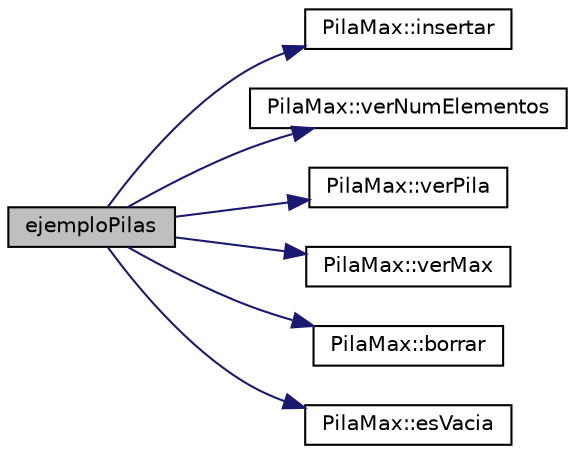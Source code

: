 digraph "ejemploPilas"
{
  edge [fontname="Helvetica",fontsize="10",labelfontname="Helvetica",labelfontsize="10"];
  node [fontname="Helvetica",fontsize="10",shape=record];
  rankdir="LR";
  Node0 [label="ejemploPilas",height=0.2,width=0.4,color="black", fillcolor="grey75", style="filled", fontcolor="black"];
  Node0 -> Node1 [color="midnightblue",fontsize="10",style="solid",fontname="Helvetica"];
  Node1 [label="PilaMax::insertar",height=0.2,width=0.4,color="black", fillcolor="white", style="filled",URL="$classPilaMax.html#a7569c21e5cd32d277f9f777209e2c67d",tooltip="Añade un elemento a la pila. "];
  Node0 -> Node2 [color="midnightblue",fontsize="10",style="solid",fontname="Helvetica"];
  Node2 [label="PilaMax::verNumElementos",height=0.2,width=0.4,color="black", fillcolor="white", style="filled",URL="$classPilaMax.html#aed2d236773d9232ceda548339bfe60b7",tooltip="Observador del número de elementos de la pila. "];
  Node0 -> Node3 [color="midnightblue",fontsize="10",style="solid",fontname="Helvetica"];
  Node3 [label="PilaMax::verPila",height=0.2,width=0.4,color="black", fillcolor="white", style="filled",URL="$classPilaMax.html#a106ddeebac120bce70bf95ffd59ebfc7",tooltip="Observador de la pila, con posibilidad de modificación. "];
  Node0 -> Node4 [color="midnightblue",fontsize="10",style="solid",fontname="Helvetica"];
  Node4 [label="PilaMax::verMax",height=0.2,width=0.4,color="black", fillcolor="white", style="filled",URL="$classPilaMax.html#a24ae04b87304dbe6640d4e28ea875990",tooltip="Observador de max, con posibilidad de modificación. "];
  Node0 -> Node5 [color="midnightblue",fontsize="10",style="solid",fontname="Helvetica"];
  Node5 [label="PilaMax::borrar",height=0.2,width=0.4,color="black", fillcolor="white", style="filled",URL="$classPilaMax.html#a2930d3f8ffd449ca8653c8dce8694917",tooltip="Borra la pila. "];
  Node0 -> Node6 [color="midnightblue",fontsize="10",style="solid",fontname="Helvetica"];
  Node6 [label="PilaMax::esVacia",height=0.2,width=0.4,color="black", fillcolor="white", style="filled",URL="$classPilaMax.html#a41161f09d76d8e2851ff9424ced9bc68",tooltip="Comprueba si la pila es vacía. "];
}
